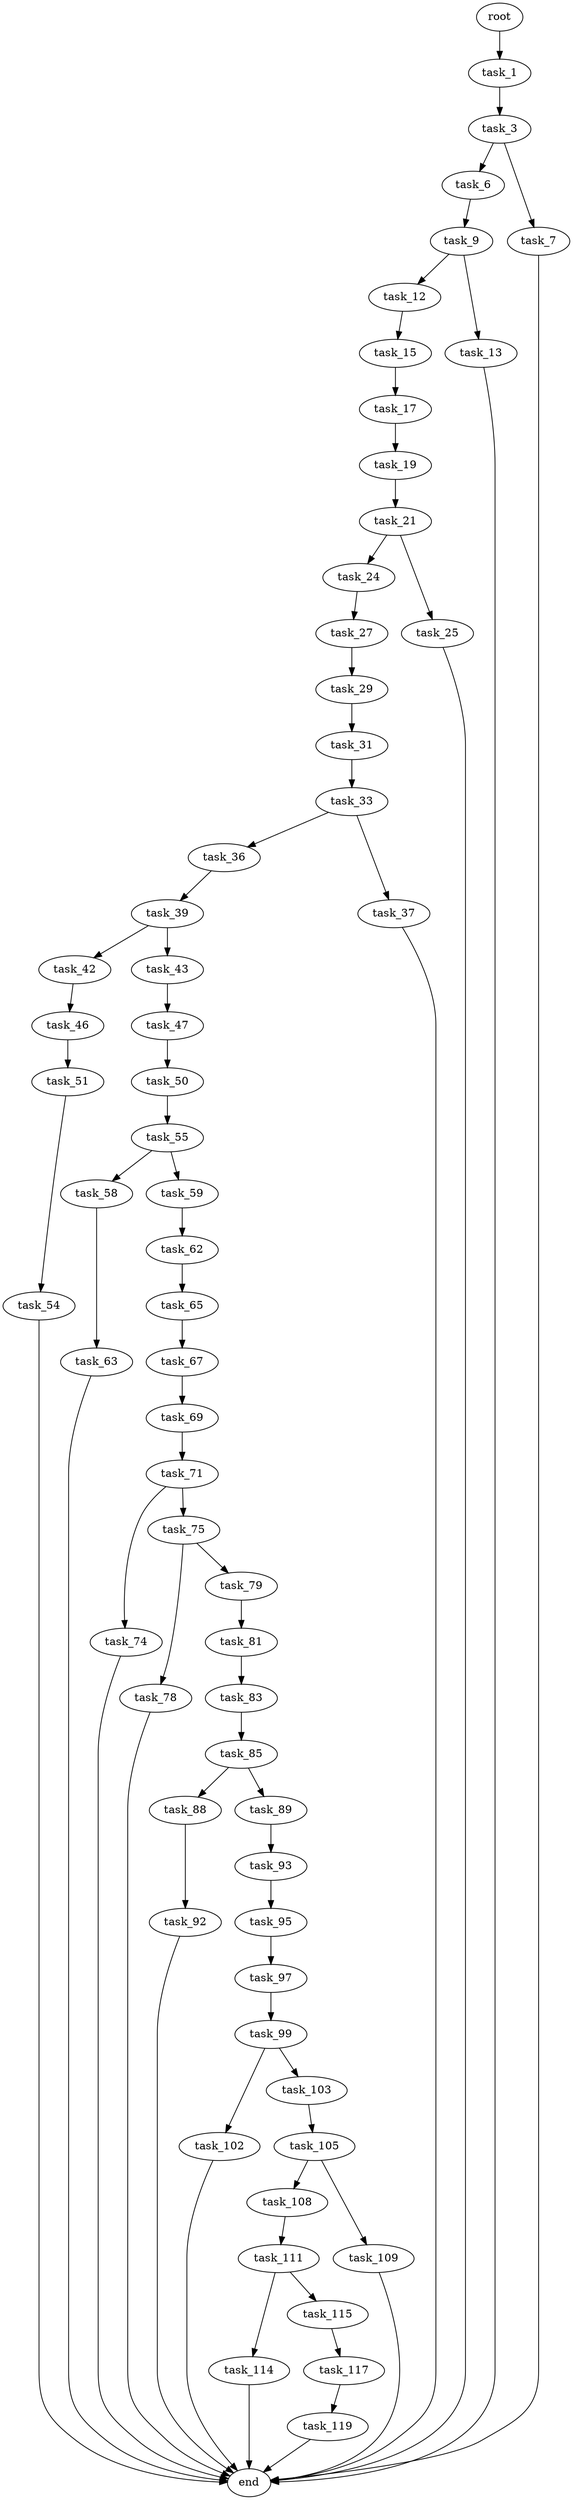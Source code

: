 digraph G {
  root [size="0.000000"];
  task_1 [size="1073741824000.000000"];
  task_3 [size="14649228620.000000"];
  task_6 [size="502903879764.000000"];
  task_7 [size="17409636730.000000"];
  task_9 [size="396567239172.000000"];
  end [size="0.000000"];
  task_12 [size="134217728000.000000"];
  task_13 [size="152859408600.000000"];
  task_15 [size="28991029248.000000"];
  task_17 [size="28941425916.000000"];
  task_19 [size="18323094180.000000"];
  task_21 [size="227959298987.000000"];
  task_24 [size="782757789696.000000"];
  task_25 [size="368293445632.000000"];
  task_27 [size="3003345178.000000"];
  task_29 [size="20073533856.000000"];
  task_31 [size="30272556836.000000"];
  task_33 [size="685411586725.000000"];
  task_36 [size="82556768197.000000"];
  task_37 [size="2139060768.000000"];
  task_39 [size="8589934592.000000"];
  task_42 [size="368293445632.000000"];
  task_43 [size="466453313243.000000"];
  task_46 [size="2535358007.000000"];
  task_47 [size="368293445632.000000"];
  task_51 [size="314216366950.000000"];
  task_50 [size="68719476736.000000"];
  task_55 [size="5333302544.000000"];
  task_54 [size="782757789696.000000"];
  task_58 [size="134217728000.000000"];
  task_59 [size="549755813888.000000"];
  task_63 [size="557977181558.000000"];
  task_62 [size="134217728000.000000"];
  task_65 [size="231928233984.000000"];
  task_67 [size="4324794333.000000"];
  task_69 [size="3530738846.000000"];
  task_71 [size="782757789696.000000"];
  task_74 [size="1073741824000.000000"];
  task_75 [size="549755813888.000000"];
  task_78 [size="549755813888.000000"];
  task_79 [size="890619218.000000"];
  task_81 [size="368293445632.000000"];
  task_83 [size="6369988969.000000"];
  task_85 [size="549755813888.000000"];
  task_88 [size="147696142706.000000"];
  task_89 [size="7620965772.000000"];
  task_92 [size="231928233984.000000"];
  task_93 [size="782757789696.000000"];
  task_95 [size="1055344107155.000000"];
  task_97 [size="147570224063.000000"];
  task_99 [size="3396581881.000000"];
  task_102 [size="549755813888.000000"];
  task_103 [size="6411208658.000000"];
  task_105 [size="1316815773907.000000"];
  task_108 [size="68719476736.000000"];
  task_109 [size="231928233984.000000"];
  task_111 [size="8589934592.000000"];
  task_114 [size="1297794132563.000000"];
  task_115 [size="549755813888.000000"];
  task_117 [size="231928233984.000000"];
  task_119 [size="12505987239.000000"];

  root -> task_1 [size="1.000000"];
  task_1 -> task_3 [size="838860800.000000"];
  task_3 -> task_6 [size="301989888.000000"];
  task_3 -> task_7 [size="301989888.000000"];
  task_6 -> task_9 [size="536870912.000000"];
  task_7 -> end [size="1.000000"];
  task_9 -> task_12 [size="536870912.000000"];
  task_9 -> task_13 [size="536870912.000000"];
  task_12 -> task_15 [size="209715200.000000"];
  task_13 -> end [size="1.000000"];
  task_15 -> task_17 [size="75497472.000000"];
  task_17 -> task_19 [size="838860800.000000"];
  task_19 -> task_21 [size="33554432.000000"];
  task_21 -> task_24 [size="209715200.000000"];
  task_21 -> task_25 [size="209715200.000000"];
  task_24 -> task_27 [size="679477248.000000"];
  task_25 -> end [size="1.000000"];
  task_27 -> task_29 [size="209715200.000000"];
  task_29 -> task_31 [size="411041792.000000"];
  task_31 -> task_33 [size="536870912.000000"];
  task_33 -> task_36 [size="679477248.000000"];
  task_33 -> task_37 [size="679477248.000000"];
  task_36 -> task_39 [size="209715200.000000"];
  task_37 -> end [size="1.000000"];
  task_39 -> task_42 [size="33554432.000000"];
  task_39 -> task_43 [size="33554432.000000"];
  task_42 -> task_46 [size="411041792.000000"];
  task_43 -> task_47 [size="411041792.000000"];
  task_46 -> task_51 [size="209715200.000000"];
  task_47 -> task_50 [size="411041792.000000"];
  task_51 -> task_54 [size="209715200.000000"];
  task_50 -> task_55 [size="134217728.000000"];
  task_55 -> task_58 [size="411041792.000000"];
  task_55 -> task_59 [size="411041792.000000"];
  task_54 -> end [size="1.000000"];
  task_58 -> task_63 [size="209715200.000000"];
  task_59 -> task_62 [size="536870912.000000"];
  task_63 -> end [size="1.000000"];
  task_62 -> task_65 [size="209715200.000000"];
  task_65 -> task_67 [size="301989888.000000"];
  task_67 -> task_69 [size="75497472.000000"];
  task_69 -> task_71 [size="411041792.000000"];
  task_71 -> task_74 [size="679477248.000000"];
  task_71 -> task_75 [size="679477248.000000"];
  task_74 -> end [size="1.000000"];
  task_75 -> task_78 [size="536870912.000000"];
  task_75 -> task_79 [size="536870912.000000"];
  task_78 -> end [size="1.000000"];
  task_79 -> task_81 [size="75497472.000000"];
  task_81 -> task_83 [size="411041792.000000"];
  task_83 -> task_85 [size="679477248.000000"];
  task_85 -> task_88 [size="536870912.000000"];
  task_85 -> task_89 [size="536870912.000000"];
  task_88 -> task_92 [size="209715200.000000"];
  task_89 -> task_93 [size="301989888.000000"];
  task_92 -> end [size="1.000000"];
  task_93 -> task_95 [size="679477248.000000"];
  task_95 -> task_97 [size="679477248.000000"];
  task_97 -> task_99 [size="679477248.000000"];
  task_99 -> task_102 [size="209715200.000000"];
  task_99 -> task_103 [size="209715200.000000"];
  task_102 -> end [size="1.000000"];
  task_103 -> task_105 [size="301989888.000000"];
  task_105 -> task_108 [size="838860800.000000"];
  task_105 -> task_109 [size="838860800.000000"];
  task_108 -> task_111 [size="134217728.000000"];
  task_109 -> end [size="1.000000"];
  task_111 -> task_114 [size="33554432.000000"];
  task_111 -> task_115 [size="33554432.000000"];
  task_114 -> end [size="1.000000"];
  task_115 -> task_117 [size="536870912.000000"];
  task_117 -> task_119 [size="301989888.000000"];
  task_119 -> end [size="1.000000"];
}
